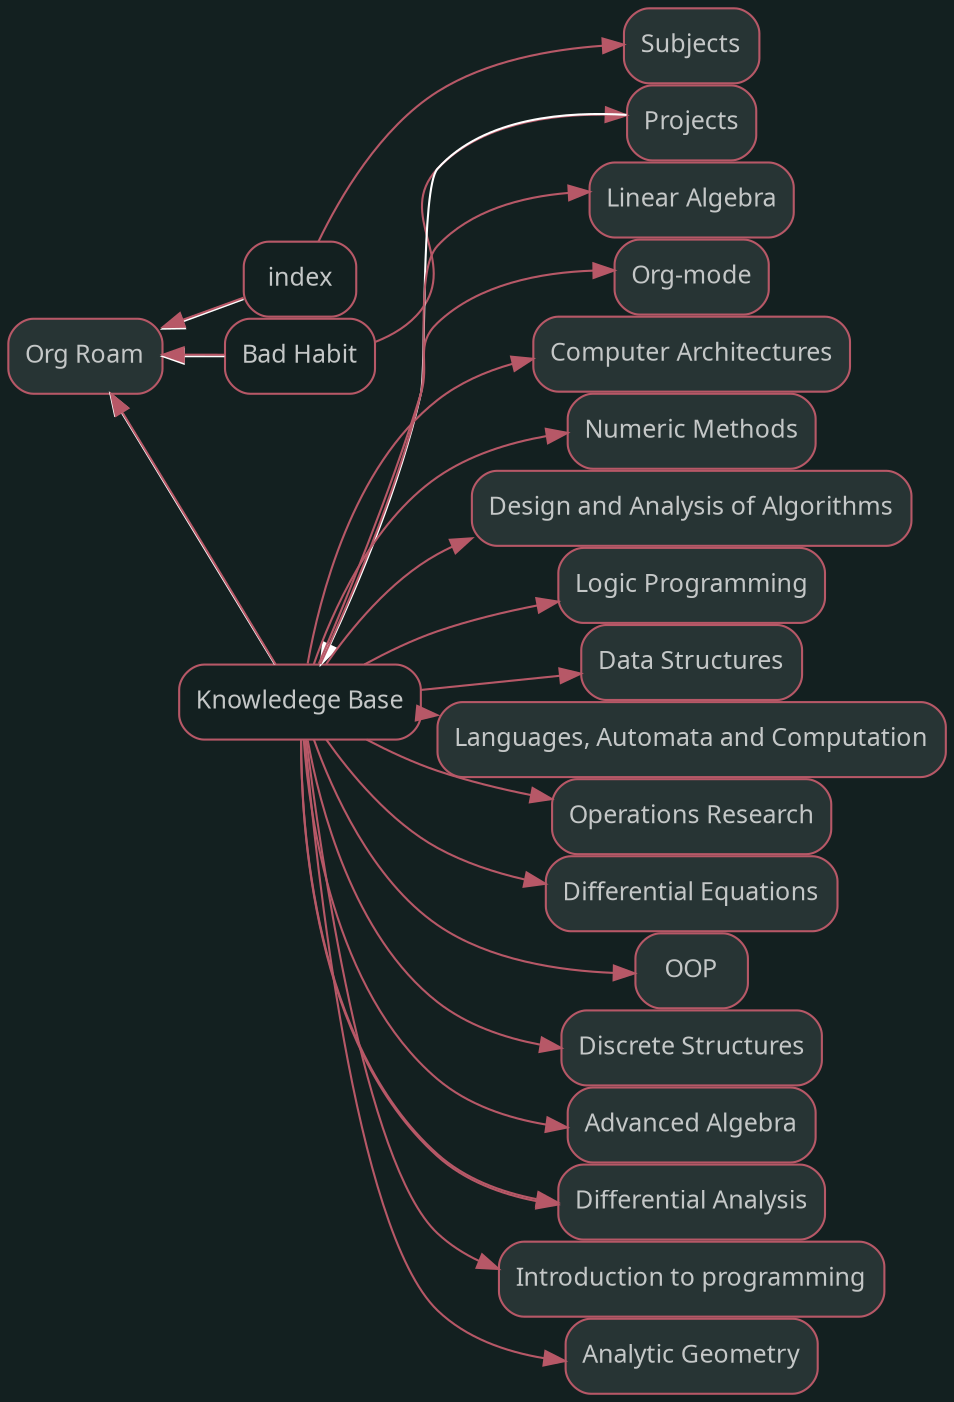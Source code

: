 digraph "Org Roam" {graph [nodesep=0,ranksep=0,rankdir="LR",bgcolor="#132020"];node [shape="rectangle",style="rounded,filled",fontname="sans",fontsize="12px",labelfontname="sans",color="#b75867",fillcolor="#273434",fontcolor="#c4c7c7"];"Org Roam" [label="Org Roam",tooltip="Org Roam",URL="../Org Roam.html",target="_parent"];subgraph "Forward Org Roam" {edge [color="#b75867"];}
node [shape="rectangle",style="rounded",fontname="sans",fontsize="12px",labelfontname="sans",color="#b75867",fillcolor="#FFFFFF",fontcolor="#c4c7c7"];"Bad Habit" [label="Bad Habit",tooltip="Bad Habit",URL="../Bad Habit.html",target="_parent"];"index" [label="index",tooltip="index",URL="../index.html",target="_parent"];"Knowledege Base" [label="Knowledege Base",tooltip="Knowledege Base",URL="../Knowledege Base.html",target="_parent"];subgraph "Backward Org Roam" {edge [dir="back",color="#FFFFFF"];"Org Roam" -> "Bad Habit";"Org Roam" -> "index";"Org Roam" -> "Knowledege Base";}node [shape="rectangle",style="rounded,filled",fontname="sans",fontsize="12px",labelfontname="sans",color="#b75867",fillcolor="#273434",fontcolor="#c4c7c7"];"Bad Habit" [label="Bad Habit",tooltip="Bad Habit",URL="../Bad Habit.html",target="_parent"];"Projects" [label="Projects",tooltip="Projects",URL="../Projects.html",target="_parent"];"Org Roam" [label="Org Roam",tooltip="Org Roam",URL="../Org Roam.html",target="_parent"];subgraph "Forward Bad Habit" {edge [color="#b75867"];"Bad Habit" -> "Projects";"Bad Habit" -> "Org Roam";}
node [shape="rectangle",style="rounded",fontname="sans",fontsize="12px",labelfontname="sans",color="#b75867",fillcolor="#FFFFFF",fontcolor="#c4c7c7"];subgraph "Backward Bad Habit" {edge [dir="back",color="#FFFFFF"];}node [shape="rectangle",style="rounded,filled",fontname="sans",fontsize="12px",labelfontname="sans",color="#b75867",fillcolor="#273434",fontcolor="#c4c7c7"];"index" [label="index",tooltip="index",URL="../index.html",target="_parent"];"Subjects" [label="Subjects",tooltip="Subjects",URL="../Subjects.html",target="_parent"];"Org Roam" [label="Org Roam",tooltip="Org Roam",URL="../Org Roam.html",target="_parent"];subgraph "Forward index" {edge [color="#b75867"];"index" -> "Subjects";"index" -> "Org Roam";}
node [shape="rectangle",style="rounded",fontname="sans",fontsize="12px",labelfontname="sans",color="#b75867",fillcolor="#FFFFFF",fontcolor="#c4c7c7"];subgraph "Backward index" {edge [dir="back",color="#FFFFFF"];}node [shape="rectangle",style="rounded,filled",fontname="sans",fontsize="12px",labelfontname="sans",color="#b75867",fillcolor="#273434",fontcolor="#c4c7c7"];"Knowledege Base" [label="Knowledege Base",tooltip="Knowledege Base",URL="../Knowledege Base.html",target="_parent"];"Computer Architectures" [label="Computer Architectures",tooltip="Computer Architectures",URL="../Computer Architectures.html",target="_parent"];"Numeric Methods" [label="Numeric Methods",tooltip="Numeric Methods",URL="../Numeric Methods.html",target="_parent"];"Design and Analysis of Algorithms" [label="Design and Analysis of Algorithms",tooltip="Design and Analysis of Algorithms",URL="../Design and Analysis of Algorithms.html",target="_parent"];"Logic Programming" [label="Logic Programming",tooltip="Logic Programming",URL="../Logic Programming.html",target="_parent"];"Data Structures" [label="Data Structures",tooltip="Data Structures",URL="../Data Structures.html",target="_parent"];"Languages, Automata and Computation" [label="Languages, Automata and Computation",tooltip="Languages, Automata and Computation",URL="../Languages, Automata and Computation.html",target="_parent"];"Operations Research" [label="Operations Research",tooltip="Operations Research",URL="../Operations Research.html",target="_parent"];"Differential Equations" [label="Differential Equations",tooltip="Differential Equations",URL="../Differential Equations.html",target="_parent"];"OOP" [label="OOP",tooltip="OOP",URL="../OOP.html",target="_parent"];"Discrete Structures" [label="Discrete Structures",tooltip="Discrete Structures",URL="../Discrete Structures.html",target="_parent"];"Advanced Algebra" [label="Advanced Algebra",tooltip="Advanced Algebra",URL="../Advanced Algebra.html",target="_parent"];"Differential Analysis" [label="Differential Analysis",tooltip="Differential Analysis",URL="../Differential Analysis.html",target="_parent"];"Introduction to programming" [label="Introduction to programming",tooltip="Introduction to programming",URL="../Introduction to programming.html",target="_parent"];"Analytic Geometry" [label="Analytic Geometry",tooltip="Analytic Geometry",URL="../Analytic Geometry.html",target="_parent"];"Linear Algebra" [label="Linear Algebra",tooltip="Linear Algebra",URL="../Linear Algebra.html",target="_parent"];"Org Roam" [label="Org Roam",tooltip="Org Roam",URL="../Org Roam.html",target="_parent"];"Org-mode" [label="Org-mode",tooltip="Org-mode",URL="../Org-mode.html",target="_parent"];subgraph "Forward Knowledege Base" {edge [color="#b75867"];"Knowledege Base" -> "Computer Architectures";"Knowledege Base" -> "Numeric Methods";"Knowledege Base" -> "Design and Analysis of Algorithms";"Knowledege Base" -> "Logic Programming";"Knowledege Base" -> "Data Structures";"Knowledege Base" -> "Languages, Automata and Computation";"Knowledege Base" -> "Operations Research";"Knowledege Base" -> "Differential Equations";"Knowledege Base" -> "OOP";"Knowledege Base" -> "Discrete Structures";"Knowledege Base" -> "Advanced Algebra";"Knowledege Base" -> "Differential Analysis";"Knowledege Base" -> "Introduction to programming";"Knowledege Base" -> "Analytic Geometry";"Knowledege Base" -> "Linear Algebra";"Knowledege Base" -> "Differential Analysis";"Knowledege Base" -> "Org Roam";"Knowledege Base" -> "Org-mode";}
node [shape="rectangle",style="rounded",fontname="sans",fontsize="12px",labelfontname="sans",color="#b75867",fillcolor="#FFFFFF",fontcolor="#c4c7c7"];"Projects" [label="Projects",tooltip="Projects",URL="../Projects.html",target="_parent"];subgraph "Backward Knowledege Base" {edge [dir="back",color="#FFFFFF"];"Knowledege Base" -> "Projects";}}